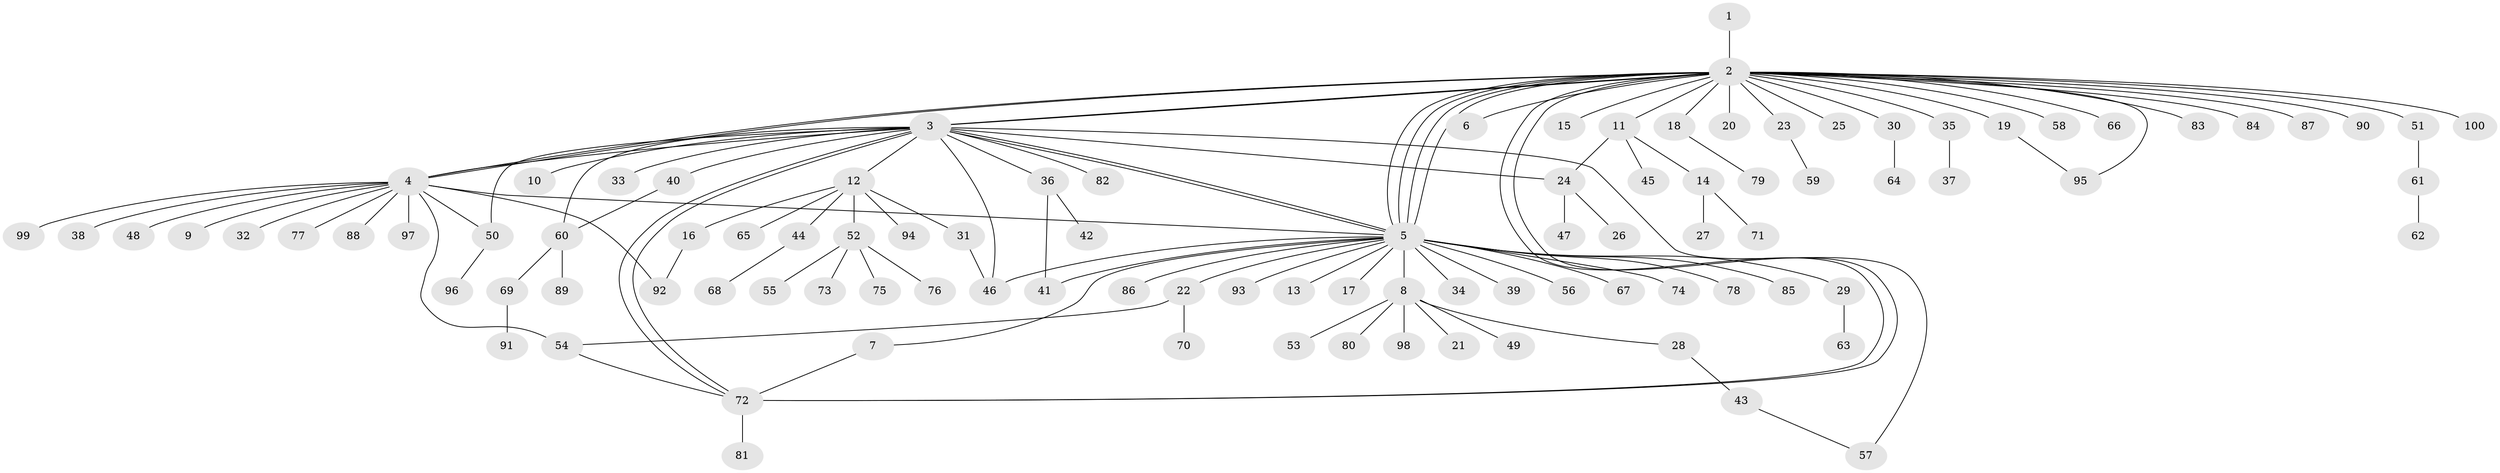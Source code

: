 // Generated by graph-tools (version 1.1) at 2025/11/02/21/25 10:11:08]
// undirected, 100 vertices, 123 edges
graph export_dot {
graph [start="1"]
  node [color=gray90,style=filled];
  1;
  2;
  3;
  4;
  5;
  6;
  7;
  8;
  9;
  10;
  11;
  12;
  13;
  14;
  15;
  16;
  17;
  18;
  19;
  20;
  21;
  22;
  23;
  24;
  25;
  26;
  27;
  28;
  29;
  30;
  31;
  32;
  33;
  34;
  35;
  36;
  37;
  38;
  39;
  40;
  41;
  42;
  43;
  44;
  45;
  46;
  47;
  48;
  49;
  50;
  51;
  52;
  53;
  54;
  55;
  56;
  57;
  58;
  59;
  60;
  61;
  62;
  63;
  64;
  65;
  66;
  67;
  68;
  69;
  70;
  71;
  72;
  73;
  74;
  75;
  76;
  77;
  78;
  79;
  80;
  81;
  82;
  83;
  84;
  85;
  86;
  87;
  88;
  89;
  90;
  91;
  92;
  93;
  94;
  95;
  96;
  97;
  98;
  99;
  100;
  1 -- 2;
  2 -- 3;
  2 -- 3;
  2 -- 4;
  2 -- 4;
  2 -- 5;
  2 -- 5;
  2 -- 5;
  2 -- 5;
  2 -- 6;
  2 -- 11;
  2 -- 15;
  2 -- 18;
  2 -- 19;
  2 -- 20;
  2 -- 23;
  2 -- 25;
  2 -- 30;
  2 -- 35;
  2 -- 51;
  2 -- 58;
  2 -- 66;
  2 -- 72;
  2 -- 72;
  2 -- 83;
  2 -- 84;
  2 -- 87;
  2 -- 90;
  2 -- 95;
  2 -- 100;
  3 -- 4;
  3 -- 5;
  3 -- 5;
  3 -- 10;
  3 -- 12;
  3 -- 24;
  3 -- 33;
  3 -- 36;
  3 -- 40;
  3 -- 46;
  3 -- 50;
  3 -- 57;
  3 -- 60;
  3 -- 72;
  3 -- 72;
  3 -- 82;
  4 -- 5;
  4 -- 9;
  4 -- 32;
  4 -- 38;
  4 -- 48;
  4 -- 50;
  4 -- 54;
  4 -- 77;
  4 -- 88;
  4 -- 92;
  4 -- 97;
  4 -- 99;
  5 -- 7;
  5 -- 8;
  5 -- 13;
  5 -- 17;
  5 -- 22;
  5 -- 29;
  5 -- 34;
  5 -- 39;
  5 -- 41;
  5 -- 46;
  5 -- 56;
  5 -- 67;
  5 -- 74;
  5 -- 78;
  5 -- 85;
  5 -- 86;
  5 -- 93;
  7 -- 72;
  8 -- 21;
  8 -- 28;
  8 -- 49;
  8 -- 53;
  8 -- 80;
  8 -- 98;
  11 -- 14;
  11 -- 24;
  11 -- 45;
  12 -- 16;
  12 -- 31;
  12 -- 44;
  12 -- 52;
  12 -- 65;
  12 -- 94;
  14 -- 27;
  14 -- 71;
  16 -- 92;
  18 -- 79;
  19 -- 95;
  22 -- 54;
  22 -- 70;
  23 -- 59;
  24 -- 26;
  24 -- 47;
  28 -- 43;
  29 -- 63;
  30 -- 64;
  31 -- 46;
  35 -- 37;
  36 -- 41;
  36 -- 42;
  40 -- 60;
  43 -- 57;
  44 -- 68;
  50 -- 96;
  51 -- 61;
  52 -- 55;
  52 -- 73;
  52 -- 75;
  52 -- 76;
  54 -- 72;
  60 -- 69;
  60 -- 89;
  61 -- 62;
  69 -- 91;
  72 -- 81;
}
